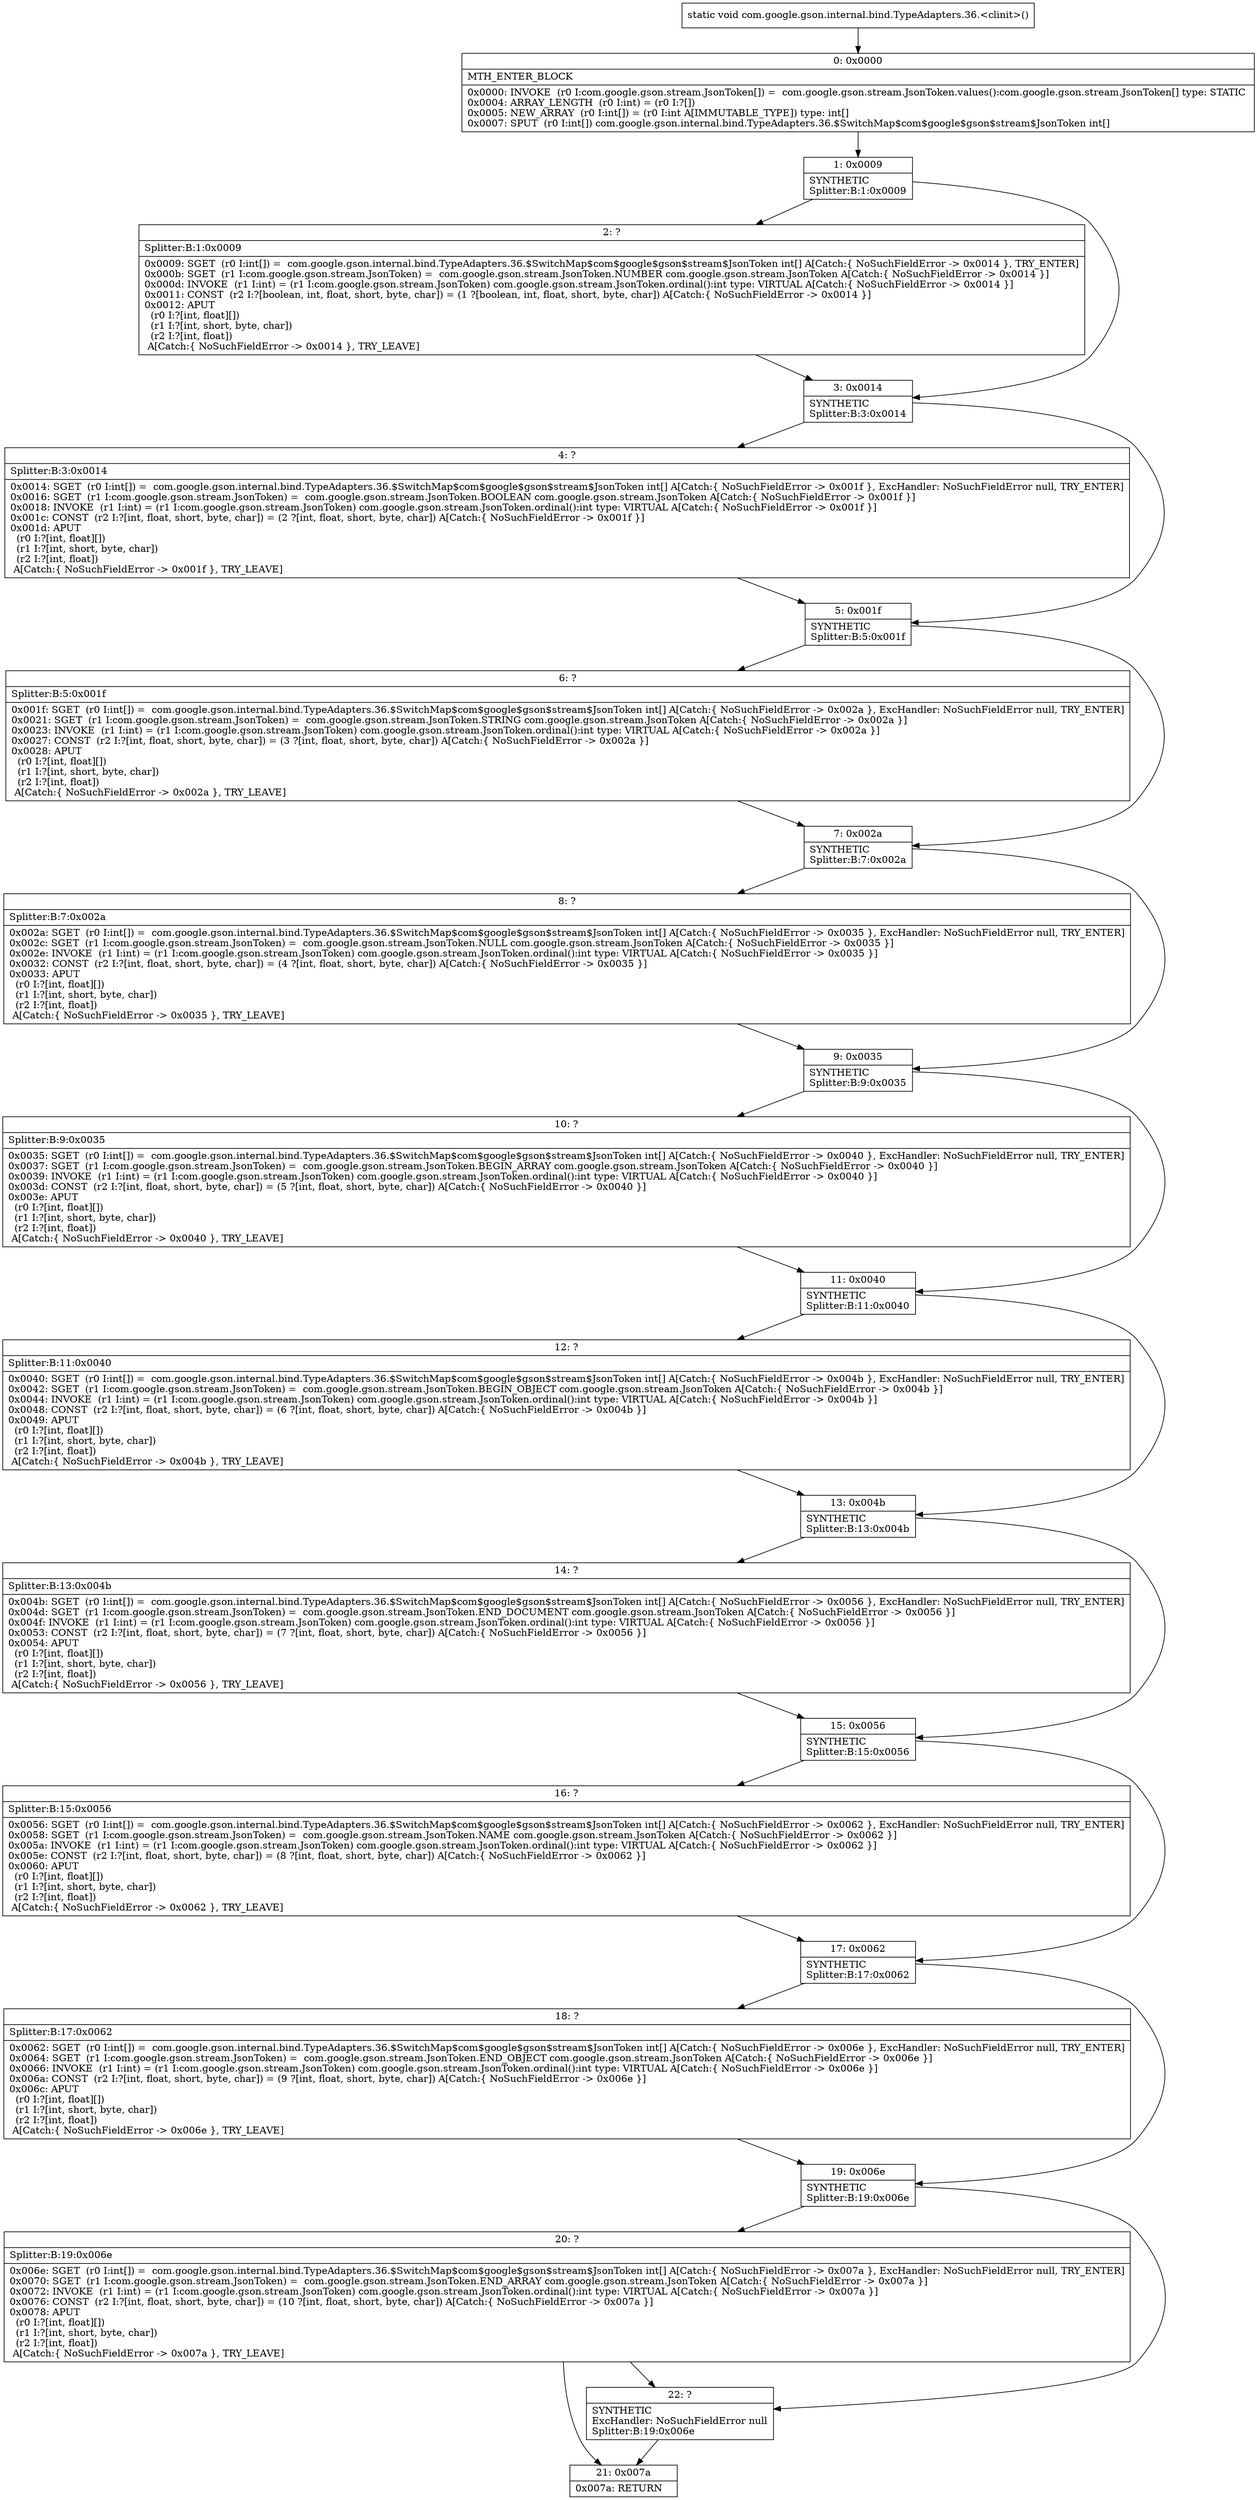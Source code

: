 digraph "CFG forcom.google.gson.internal.bind.TypeAdapters.36.\<clinit\>()V" {
Node_0 [shape=record,label="{0\:\ 0x0000|MTH_ENTER_BLOCK\l|0x0000: INVOKE  (r0 I:com.google.gson.stream.JsonToken[]) =  com.google.gson.stream.JsonToken.values():com.google.gson.stream.JsonToken[] type: STATIC \l0x0004: ARRAY_LENGTH  (r0 I:int) = (r0 I:?[]) \l0x0005: NEW_ARRAY  (r0 I:int[]) = (r0 I:int A[IMMUTABLE_TYPE]) type: int[] \l0x0007: SPUT  (r0 I:int[]) com.google.gson.internal.bind.TypeAdapters.36.$SwitchMap$com$google$gson$stream$JsonToken int[] \l}"];
Node_1 [shape=record,label="{1\:\ 0x0009|SYNTHETIC\lSplitter:B:1:0x0009\l}"];
Node_2 [shape=record,label="{2\:\ ?|Splitter:B:1:0x0009\l|0x0009: SGET  (r0 I:int[]) =  com.google.gson.internal.bind.TypeAdapters.36.$SwitchMap$com$google$gson$stream$JsonToken int[] A[Catch:\{ NoSuchFieldError \-\> 0x0014 \}, TRY_ENTER]\l0x000b: SGET  (r1 I:com.google.gson.stream.JsonToken) =  com.google.gson.stream.JsonToken.NUMBER com.google.gson.stream.JsonToken A[Catch:\{ NoSuchFieldError \-\> 0x0014 \}]\l0x000d: INVOKE  (r1 I:int) = (r1 I:com.google.gson.stream.JsonToken) com.google.gson.stream.JsonToken.ordinal():int type: VIRTUAL A[Catch:\{ NoSuchFieldError \-\> 0x0014 \}]\l0x0011: CONST  (r2 I:?[boolean, int, float, short, byte, char]) = (1 ?[boolean, int, float, short, byte, char]) A[Catch:\{ NoSuchFieldError \-\> 0x0014 \}]\l0x0012: APUT  \l  (r0 I:?[int, float][])\l  (r1 I:?[int, short, byte, char])\l  (r2 I:?[int, float])\l A[Catch:\{ NoSuchFieldError \-\> 0x0014 \}, TRY_LEAVE]\l}"];
Node_3 [shape=record,label="{3\:\ 0x0014|SYNTHETIC\lSplitter:B:3:0x0014\l}"];
Node_4 [shape=record,label="{4\:\ ?|Splitter:B:3:0x0014\l|0x0014: SGET  (r0 I:int[]) =  com.google.gson.internal.bind.TypeAdapters.36.$SwitchMap$com$google$gson$stream$JsonToken int[] A[Catch:\{ NoSuchFieldError \-\> 0x001f \}, ExcHandler: NoSuchFieldError null, TRY_ENTER]\l0x0016: SGET  (r1 I:com.google.gson.stream.JsonToken) =  com.google.gson.stream.JsonToken.BOOLEAN com.google.gson.stream.JsonToken A[Catch:\{ NoSuchFieldError \-\> 0x001f \}]\l0x0018: INVOKE  (r1 I:int) = (r1 I:com.google.gson.stream.JsonToken) com.google.gson.stream.JsonToken.ordinal():int type: VIRTUAL A[Catch:\{ NoSuchFieldError \-\> 0x001f \}]\l0x001c: CONST  (r2 I:?[int, float, short, byte, char]) = (2 ?[int, float, short, byte, char]) A[Catch:\{ NoSuchFieldError \-\> 0x001f \}]\l0x001d: APUT  \l  (r0 I:?[int, float][])\l  (r1 I:?[int, short, byte, char])\l  (r2 I:?[int, float])\l A[Catch:\{ NoSuchFieldError \-\> 0x001f \}, TRY_LEAVE]\l}"];
Node_5 [shape=record,label="{5\:\ 0x001f|SYNTHETIC\lSplitter:B:5:0x001f\l}"];
Node_6 [shape=record,label="{6\:\ ?|Splitter:B:5:0x001f\l|0x001f: SGET  (r0 I:int[]) =  com.google.gson.internal.bind.TypeAdapters.36.$SwitchMap$com$google$gson$stream$JsonToken int[] A[Catch:\{ NoSuchFieldError \-\> 0x002a \}, ExcHandler: NoSuchFieldError null, TRY_ENTER]\l0x0021: SGET  (r1 I:com.google.gson.stream.JsonToken) =  com.google.gson.stream.JsonToken.STRING com.google.gson.stream.JsonToken A[Catch:\{ NoSuchFieldError \-\> 0x002a \}]\l0x0023: INVOKE  (r1 I:int) = (r1 I:com.google.gson.stream.JsonToken) com.google.gson.stream.JsonToken.ordinal():int type: VIRTUAL A[Catch:\{ NoSuchFieldError \-\> 0x002a \}]\l0x0027: CONST  (r2 I:?[int, float, short, byte, char]) = (3 ?[int, float, short, byte, char]) A[Catch:\{ NoSuchFieldError \-\> 0x002a \}]\l0x0028: APUT  \l  (r0 I:?[int, float][])\l  (r1 I:?[int, short, byte, char])\l  (r2 I:?[int, float])\l A[Catch:\{ NoSuchFieldError \-\> 0x002a \}, TRY_LEAVE]\l}"];
Node_7 [shape=record,label="{7\:\ 0x002a|SYNTHETIC\lSplitter:B:7:0x002a\l}"];
Node_8 [shape=record,label="{8\:\ ?|Splitter:B:7:0x002a\l|0x002a: SGET  (r0 I:int[]) =  com.google.gson.internal.bind.TypeAdapters.36.$SwitchMap$com$google$gson$stream$JsonToken int[] A[Catch:\{ NoSuchFieldError \-\> 0x0035 \}, ExcHandler: NoSuchFieldError null, TRY_ENTER]\l0x002c: SGET  (r1 I:com.google.gson.stream.JsonToken) =  com.google.gson.stream.JsonToken.NULL com.google.gson.stream.JsonToken A[Catch:\{ NoSuchFieldError \-\> 0x0035 \}]\l0x002e: INVOKE  (r1 I:int) = (r1 I:com.google.gson.stream.JsonToken) com.google.gson.stream.JsonToken.ordinal():int type: VIRTUAL A[Catch:\{ NoSuchFieldError \-\> 0x0035 \}]\l0x0032: CONST  (r2 I:?[int, float, short, byte, char]) = (4 ?[int, float, short, byte, char]) A[Catch:\{ NoSuchFieldError \-\> 0x0035 \}]\l0x0033: APUT  \l  (r0 I:?[int, float][])\l  (r1 I:?[int, short, byte, char])\l  (r2 I:?[int, float])\l A[Catch:\{ NoSuchFieldError \-\> 0x0035 \}, TRY_LEAVE]\l}"];
Node_9 [shape=record,label="{9\:\ 0x0035|SYNTHETIC\lSplitter:B:9:0x0035\l}"];
Node_10 [shape=record,label="{10\:\ ?|Splitter:B:9:0x0035\l|0x0035: SGET  (r0 I:int[]) =  com.google.gson.internal.bind.TypeAdapters.36.$SwitchMap$com$google$gson$stream$JsonToken int[] A[Catch:\{ NoSuchFieldError \-\> 0x0040 \}, ExcHandler: NoSuchFieldError null, TRY_ENTER]\l0x0037: SGET  (r1 I:com.google.gson.stream.JsonToken) =  com.google.gson.stream.JsonToken.BEGIN_ARRAY com.google.gson.stream.JsonToken A[Catch:\{ NoSuchFieldError \-\> 0x0040 \}]\l0x0039: INVOKE  (r1 I:int) = (r1 I:com.google.gson.stream.JsonToken) com.google.gson.stream.JsonToken.ordinal():int type: VIRTUAL A[Catch:\{ NoSuchFieldError \-\> 0x0040 \}]\l0x003d: CONST  (r2 I:?[int, float, short, byte, char]) = (5 ?[int, float, short, byte, char]) A[Catch:\{ NoSuchFieldError \-\> 0x0040 \}]\l0x003e: APUT  \l  (r0 I:?[int, float][])\l  (r1 I:?[int, short, byte, char])\l  (r2 I:?[int, float])\l A[Catch:\{ NoSuchFieldError \-\> 0x0040 \}, TRY_LEAVE]\l}"];
Node_11 [shape=record,label="{11\:\ 0x0040|SYNTHETIC\lSplitter:B:11:0x0040\l}"];
Node_12 [shape=record,label="{12\:\ ?|Splitter:B:11:0x0040\l|0x0040: SGET  (r0 I:int[]) =  com.google.gson.internal.bind.TypeAdapters.36.$SwitchMap$com$google$gson$stream$JsonToken int[] A[Catch:\{ NoSuchFieldError \-\> 0x004b \}, ExcHandler: NoSuchFieldError null, TRY_ENTER]\l0x0042: SGET  (r1 I:com.google.gson.stream.JsonToken) =  com.google.gson.stream.JsonToken.BEGIN_OBJECT com.google.gson.stream.JsonToken A[Catch:\{ NoSuchFieldError \-\> 0x004b \}]\l0x0044: INVOKE  (r1 I:int) = (r1 I:com.google.gson.stream.JsonToken) com.google.gson.stream.JsonToken.ordinal():int type: VIRTUAL A[Catch:\{ NoSuchFieldError \-\> 0x004b \}]\l0x0048: CONST  (r2 I:?[int, float, short, byte, char]) = (6 ?[int, float, short, byte, char]) A[Catch:\{ NoSuchFieldError \-\> 0x004b \}]\l0x0049: APUT  \l  (r0 I:?[int, float][])\l  (r1 I:?[int, short, byte, char])\l  (r2 I:?[int, float])\l A[Catch:\{ NoSuchFieldError \-\> 0x004b \}, TRY_LEAVE]\l}"];
Node_13 [shape=record,label="{13\:\ 0x004b|SYNTHETIC\lSplitter:B:13:0x004b\l}"];
Node_14 [shape=record,label="{14\:\ ?|Splitter:B:13:0x004b\l|0x004b: SGET  (r0 I:int[]) =  com.google.gson.internal.bind.TypeAdapters.36.$SwitchMap$com$google$gson$stream$JsonToken int[] A[Catch:\{ NoSuchFieldError \-\> 0x0056 \}, ExcHandler: NoSuchFieldError null, TRY_ENTER]\l0x004d: SGET  (r1 I:com.google.gson.stream.JsonToken) =  com.google.gson.stream.JsonToken.END_DOCUMENT com.google.gson.stream.JsonToken A[Catch:\{ NoSuchFieldError \-\> 0x0056 \}]\l0x004f: INVOKE  (r1 I:int) = (r1 I:com.google.gson.stream.JsonToken) com.google.gson.stream.JsonToken.ordinal():int type: VIRTUAL A[Catch:\{ NoSuchFieldError \-\> 0x0056 \}]\l0x0053: CONST  (r2 I:?[int, float, short, byte, char]) = (7 ?[int, float, short, byte, char]) A[Catch:\{ NoSuchFieldError \-\> 0x0056 \}]\l0x0054: APUT  \l  (r0 I:?[int, float][])\l  (r1 I:?[int, short, byte, char])\l  (r2 I:?[int, float])\l A[Catch:\{ NoSuchFieldError \-\> 0x0056 \}, TRY_LEAVE]\l}"];
Node_15 [shape=record,label="{15\:\ 0x0056|SYNTHETIC\lSplitter:B:15:0x0056\l}"];
Node_16 [shape=record,label="{16\:\ ?|Splitter:B:15:0x0056\l|0x0056: SGET  (r0 I:int[]) =  com.google.gson.internal.bind.TypeAdapters.36.$SwitchMap$com$google$gson$stream$JsonToken int[] A[Catch:\{ NoSuchFieldError \-\> 0x0062 \}, ExcHandler: NoSuchFieldError null, TRY_ENTER]\l0x0058: SGET  (r1 I:com.google.gson.stream.JsonToken) =  com.google.gson.stream.JsonToken.NAME com.google.gson.stream.JsonToken A[Catch:\{ NoSuchFieldError \-\> 0x0062 \}]\l0x005a: INVOKE  (r1 I:int) = (r1 I:com.google.gson.stream.JsonToken) com.google.gson.stream.JsonToken.ordinal():int type: VIRTUAL A[Catch:\{ NoSuchFieldError \-\> 0x0062 \}]\l0x005e: CONST  (r2 I:?[int, float, short, byte, char]) = (8 ?[int, float, short, byte, char]) A[Catch:\{ NoSuchFieldError \-\> 0x0062 \}]\l0x0060: APUT  \l  (r0 I:?[int, float][])\l  (r1 I:?[int, short, byte, char])\l  (r2 I:?[int, float])\l A[Catch:\{ NoSuchFieldError \-\> 0x0062 \}, TRY_LEAVE]\l}"];
Node_17 [shape=record,label="{17\:\ 0x0062|SYNTHETIC\lSplitter:B:17:0x0062\l}"];
Node_18 [shape=record,label="{18\:\ ?|Splitter:B:17:0x0062\l|0x0062: SGET  (r0 I:int[]) =  com.google.gson.internal.bind.TypeAdapters.36.$SwitchMap$com$google$gson$stream$JsonToken int[] A[Catch:\{ NoSuchFieldError \-\> 0x006e \}, ExcHandler: NoSuchFieldError null, TRY_ENTER]\l0x0064: SGET  (r1 I:com.google.gson.stream.JsonToken) =  com.google.gson.stream.JsonToken.END_OBJECT com.google.gson.stream.JsonToken A[Catch:\{ NoSuchFieldError \-\> 0x006e \}]\l0x0066: INVOKE  (r1 I:int) = (r1 I:com.google.gson.stream.JsonToken) com.google.gson.stream.JsonToken.ordinal():int type: VIRTUAL A[Catch:\{ NoSuchFieldError \-\> 0x006e \}]\l0x006a: CONST  (r2 I:?[int, float, short, byte, char]) = (9 ?[int, float, short, byte, char]) A[Catch:\{ NoSuchFieldError \-\> 0x006e \}]\l0x006c: APUT  \l  (r0 I:?[int, float][])\l  (r1 I:?[int, short, byte, char])\l  (r2 I:?[int, float])\l A[Catch:\{ NoSuchFieldError \-\> 0x006e \}, TRY_LEAVE]\l}"];
Node_19 [shape=record,label="{19\:\ 0x006e|SYNTHETIC\lSplitter:B:19:0x006e\l}"];
Node_20 [shape=record,label="{20\:\ ?|Splitter:B:19:0x006e\l|0x006e: SGET  (r0 I:int[]) =  com.google.gson.internal.bind.TypeAdapters.36.$SwitchMap$com$google$gson$stream$JsonToken int[] A[Catch:\{ NoSuchFieldError \-\> 0x007a \}, ExcHandler: NoSuchFieldError null, TRY_ENTER]\l0x0070: SGET  (r1 I:com.google.gson.stream.JsonToken) =  com.google.gson.stream.JsonToken.END_ARRAY com.google.gson.stream.JsonToken A[Catch:\{ NoSuchFieldError \-\> 0x007a \}]\l0x0072: INVOKE  (r1 I:int) = (r1 I:com.google.gson.stream.JsonToken) com.google.gson.stream.JsonToken.ordinal():int type: VIRTUAL A[Catch:\{ NoSuchFieldError \-\> 0x007a \}]\l0x0076: CONST  (r2 I:?[int, float, short, byte, char]) = (10 ?[int, float, short, byte, char]) A[Catch:\{ NoSuchFieldError \-\> 0x007a \}]\l0x0078: APUT  \l  (r0 I:?[int, float][])\l  (r1 I:?[int, short, byte, char])\l  (r2 I:?[int, float])\l A[Catch:\{ NoSuchFieldError \-\> 0x007a \}, TRY_LEAVE]\l}"];
Node_21 [shape=record,label="{21\:\ 0x007a|0x007a: RETURN   \l}"];
Node_22 [shape=record,label="{22\:\ ?|SYNTHETIC\lExcHandler: NoSuchFieldError null\lSplitter:B:19:0x006e\l}"];
MethodNode[shape=record,label="{static void com.google.gson.internal.bind.TypeAdapters.36.\<clinit\>() }"];
MethodNode -> Node_0;
Node_0 -> Node_1;
Node_1 -> Node_2;
Node_1 -> Node_3;
Node_2 -> Node_3;
Node_3 -> Node_4;
Node_3 -> Node_5;
Node_4 -> Node_5;
Node_5 -> Node_6;
Node_5 -> Node_7;
Node_6 -> Node_7;
Node_7 -> Node_8;
Node_7 -> Node_9;
Node_8 -> Node_9;
Node_9 -> Node_10;
Node_9 -> Node_11;
Node_10 -> Node_11;
Node_11 -> Node_12;
Node_11 -> Node_13;
Node_12 -> Node_13;
Node_13 -> Node_14;
Node_13 -> Node_15;
Node_14 -> Node_15;
Node_15 -> Node_16;
Node_15 -> Node_17;
Node_16 -> Node_17;
Node_17 -> Node_18;
Node_17 -> Node_19;
Node_18 -> Node_19;
Node_19 -> Node_20;
Node_19 -> Node_22;
Node_20 -> Node_21;
Node_20 -> Node_22;
Node_22 -> Node_21;
}

